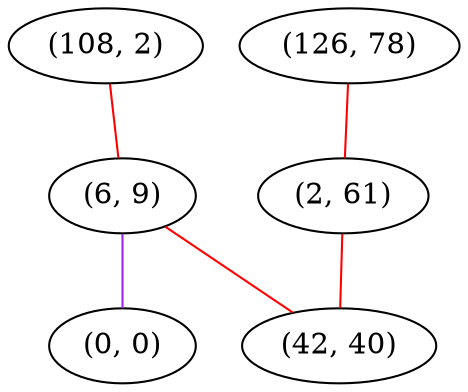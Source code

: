 graph "" {
"(108, 2)";
"(6, 9)";
"(0, 0)";
"(126, 78)";
"(2, 61)";
"(42, 40)";
"(108, 2)" -- "(6, 9)"  [color=red, key=0, weight=1];
"(6, 9)" -- "(0, 0)"  [color=purple, key=0, weight=4];
"(6, 9)" -- "(42, 40)"  [color=red, key=0, weight=1];
"(126, 78)" -- "(2, 61)"  [color=red, key=0, weight=1];
"(2, 61)" -- "(42, 40)"  [color=red, key=0, weight=1];
}
